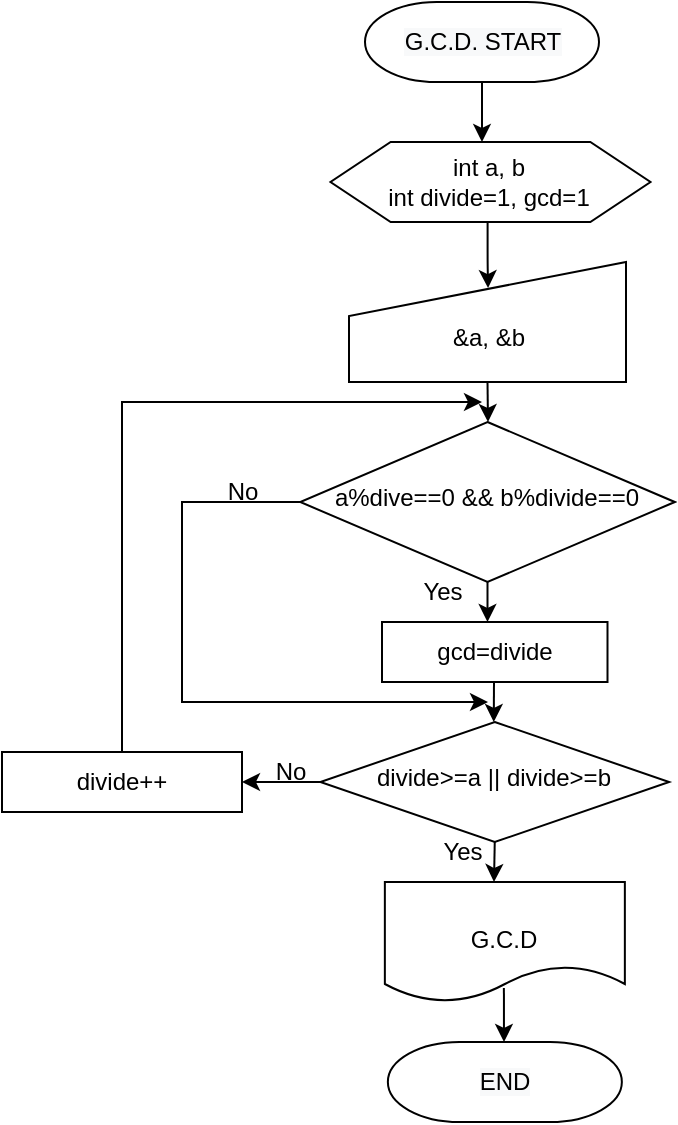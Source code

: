 <mxfile version="20.2.7" type="github">
  <diagram id="C5RBs43oDa-KdzZeNtuy" name="Page-1">
    <mxGraphModel dx="850" dy="583" grid="0" gridSize="10" guides="1" tooltips="1" connect="1" arrows="1" fold="1" page="1" pageScale="1" pageWidth="827" pageHeight="1169" background="none" math="0" shadow="0">
      <root>
        <mxCell id="WIyWlLk6GJQsqaUBKTNV-0" />
        <mxCell id="WIyWlLk6GJQsqaUBKTNV-1" parent="WIyWlLk6GJQsqaUBKTNV-0" />
        <mxCell id="2qad8ecKXoKiEnVZrQ0q-31" value="" style="edgeStyle=orthogonalEdgeStyle;orthogonalLoop=1;jettySize=auto;html=1;entryX=0.468;entryY=0;entryDx=0;entryDy=0;entryPerimeter=0;" edge="1" parent="WIyWlLk6GJQsqaUBKTNV-1" source="WIyWlLk6GJQsqaUBKTNV-10" target="2qad8ecKXoKiEnVZrQ0q-14">
          <mxGeometry relative="1" as="geometry" />
        </mxCell>
        <mxCell id="WIyWlLk6GJQsqaUBKTNV-10" value="a%dive==0 &amp;amp;&amp;amp; b%divide==0" style="rhombus;whiteSpace=wrap;html=1;shadow=0;fontFamily=Helvetica;fontSize=12;align=center;strokeWidth=1;spacing=6;spacingTop=-4;" parent="WIyWlLk6GJQsqaUBKTNV-1" vertex="1">
          <mxGeometry x="289.13" y="260" width="187.25" height="80" as="geometry" />
        </mxCell>
        <mxCell id="2qad8ecKXoKiEnVZrQ0q-2" value="" style="verticalLabelPosition=bottom;verticalAlign=top;html=1;shape=hexagon;perimeter=hexagonPerimeter2;arcSize=6;size=0.188;rounded=0;shadow=0;glass=0;" vertex="1" parent="WIyWlLk6GJQsqaUBKTNV-1">
          <mxGeometry x="304.25" y="120" width="160" height="40" as="geometry" />
        </mxCell>
        <mxCell id="2qad8ecKXoKiEnVZrQ0q-4" value="&lt;br&gt;&amp;amp;a, &amp;amp;b" style="html=1;strokeWidth=1;shape=manualInput;whiteSpace=wrap;rounded=0;size=27;arcSize=11;shadow=0;glass=0;" vertex="1" parent="WIyWlLk6GJQsqaUBKTNV-1">
          <mxGeometry x="313.5" y="180" width="138.5" height="60" as="geometry" />
        </mxCell>
        <mxCell id="2qad8ecKXoKiEnVZrQ0q-5" value="&lt;span style=&quot;color: rgb(0, 0, 0); font-family: Helvetica; font-size: 12px; font-style: normal; font-variant-ligatures: normal; font-variant-caps: normal; font-weight: 400; letter-spacing: normal; orphans: 2; text-indent: 0px; text-transform: none; widows: 2; word-spacing: 0px; -webkit-text-stroke-width: 0px; background-color: rgb(248, 249, 250); text-decoration-thickness: initial; text-decoration-style: initial; text-decoration-color: initial; float: none; display: inline !important;&quot;&gt;G.C.D. START&lt;/span&gt;" style="strokeWidth=1;html=1;shape=mxgraph.flowchart.terminator;whiteSpace=wrap;rounded=0;shadow=0;glass=0;align=center;" vertex="1" parent="WIyWlLk6GJQsqaUBKTNV-1">
          <mxGeometry x="321.5" y="50" width="117" height="40" as="geometry" />
        </mxCell>
        <mxCell id="2qad8ecKXoKiEnVZrQ0q-27" value="" style="edgeStyle=orthogonalEdgeStyle;orthogonalLoop=1;jettySize=auto;html=1;entryX=0.502;entryY=0.217;entryDx=0;entryDy=0;entryPerimeter=0;" edge="1" parent="WIyWlLk6GJQsqaUBKTNV-1" source="2qad8ecKXoKiEnVZrQ0q-12" target="2qad8ecKXoKiEnVZrQ0q-4">
          <mxGeometry relative="1" as="geometry" />
        </mxCell>
        <mxCell id="2qad8ecKXoKiEnVZrQ0q-12" value="int a, b&lt;br&gt;int divide=1, gcd=1" style="text;html=1;resizable=0;autosize=1;align=center;verticalAlign=middle;points=[];fillColor=none;strokeColor=none;rounded=0;shadow=0;glass=0;" vertex="1" parent="WIyWlLk6GJQsqaUBKTNV-1">
          <mxGeometry x="322.75" y="120" width="120" height="40" as="geometry" />
        </mxCell>
        <mxCell id="2qad8ecKXoKiEnVZrQ0q-14" value="gcd=divide" style="rounded=0;whiteSpace=wrap;html=1;shadow=0;glass=0;strokeWidth=1;" vertex="1" parent="WIyWlLk6GJQsqaUBKTNV-1">
          <mxGeometry x="330" y="360" width="112.75" height="30" as="geometry" />
        </mxCell>
        <mxCell id="2qad8ecKXoKiEnVZrQ0q-41" value="" style="edgeStyle=orthogonalEdgeStyle;orthogonalLoop=1;jettySize=auto;html=1;" edge="1" parent="WIyWlLk6GJQsqaUBKTNV-1" source="2qad8ecKXoKiEnVZrQ0q-15" target="2qad8ecKXoKiEnVZrQ0q-18">
          <mxGeometry relative="1" as="geometry" />
        </mxCell>
        <mxCell id="2qad8ecKXoKiEnVZrQ0q-15" value="divide&amp;gt;=a || divide&amp;gt;=b" style="rhombus;whiteSpace=wrap;html=1;shadow=0;fontFamily=Helvetica;fontSize=12;align=center;strokeWidth=1;spacing=6;spacingTop=-4;" vertex="1" parent="WIyWlLk6GJQsqaUBKTNV-1">
          <mxGeometry x="299.19" y="410" width="174.37" height="60" as="geometry" />
        </mxCell>
        <mxCell id="2qad8ecKXoKiEnVZrQ0q-40" value="" style="edgeStyle=orthogonalEdgeStyle;orthogonalLoop=1;jettySize=auto;html=1;exitX=0.496;exitY=0.883;exitDx=0;exitDy=0;exitPerimeter=0;" edge="1" parent="WIyWlLk6GJQsqaUBKTNV-1" source="2qad8ecKXoKiEnVZrQ0q-16" target="2qad8ecKXoKiEnVZrQ0q-17">
          <mxGeometry relative="1" as="geometry" />
        </mxCell>
        <mxCell id="2qad8ecKXoKiEnVZrQ0q-16" value="&lt;br&gt;G.C.D" style="shape=document;whiteSpace=wrap;html=1;boundedLbl=1;shadow=0;glass=0;strokeWidth=1;" vertex="1" parent="WIyWlLk6GJQsqaUBKTNV-1">
          <mxGeometry x="331.43" y="490" width="120" height="60" as="geometry" />
        </mxCell>
        <mxCell id="2qad8ecKXoKiEnVZrQ0q-17" value="&lt;span style=&quot;color: rgb(0, 0, 0); font-family: Helvetica; font-size: 12px; font-style: normal; font-variant-ligatures: normal; font-variant-caps: normal; font-weight: 400; letter-spacing: normal; orphans: 2; text-indent: 0px; text-transform: none; widows: 2; word-spacing: 0px; -webkit-text-stroke-width: 0px; background-color: rgb(248, 249, 250); text-decoration-thickness: initial; text-decoration-style: initial; text-decoration-color: initial; float: none; display: inline !important;&quot;&gt;END&lt;/span&gt;" style="strokeWidth=1;html=1;shape=mxgraph.flowchart.terminator;whiteSpace=wrap;rounded=0;shadow=0;glass=0;align=center;" vertex="1" parent="WIyWlLk6GJQsqaUBKTNV-1">
          <mxGeometry x="332.93" y="570" width="117" height="40" as="geometry" />
        </mxCell>
        <mxCell id="2qad8ecKXoKiEnVZrQ0q-18" value="divide++" style="rounded=0;whiteSpace=wrap;html=1;shadow=0;glass=0;strokeWidth=1;" vertex="1" parent="WIyWlLk6GJQsqaUBKTNV-1">
          <mxGeometry x="140" y="425" width="120" height="30" as="geometry" />
        </mxCell>
        <mxCell id="2qad8ecKXoKiEnVZrQ0q-22" value="" style="endArrow=classic;html=1;entryX=0.477;entryY=0;entryDx=0;entryDy=0;entryPerimeter=0;" edge="1" parent="WIyWlLk6GJQsqaUBKTNV-1" target="2qad8ecKXoKiEnVZrQ0q-12">
          <mxGeometry width="50" height="50" relative="1" as="geometry">
            <mxPoint x="380" y="90" as="sourcePoint" />
            <mxPoint x="430" y="40" as="targetPoint" />
          </mxGeometry>
        </mxCell>
        <mxCell id="2qad8ecKXoKiEnVZrQ0q-29" value="" style="endArrow=classic;html=1;exitX=0.5;exitY=1;exitDx=0;exitDy=0;" edge="1" parent="WIyWlLk6GJQsqaUBKTNV-1" source="2qad8ecKXoKiEnVZrQ0q-4">
          <mxGeometry width="50" height="50" relative="1" as="geometry">
            <mxPoint x="390" y="100" as="sourcePoint" />
            <mxPoint x="383" y="260" as="targetPoint" />
          </mxGeometry>
        </mxCell>
        <mxCell id="2qad8ecKXoKiEnVZrQ0q-33" value="" style="endArrow=classic;html=1;" edge="1" parent="WIyWlLk6GJQsqaUBKTNV-1">
          <mxGeometry width="50" height="50" relative="1" as="geometry">
            <mxPoint x="386" y="390" as="sourcePoint" />
            <mxPoint x="385.88" y="410" as="targetPoint" />
          </mxGeometry>
        </mxCell>
        <mxCell id="2qad8ecKXoKiEnVZrQ0q-39" value="" style="endArrow=classic;html=1;exitX=0.5;exitY=1;exitDx=0;exitDy=0;" edge="1" parent="WIyWlLk6GJQsqaUBKTNV-1" source="2qad8ecKXoKiEnVZrQ0q-15">
          <mxGeometry width="50" height="50" relative="1" as="geometry">
            <mxPoint x="390" y="440" as="sourcePoint" />
            <mxPoint x="386" y="490" as="targetPoint" />
          </mxGeometry>
        </mxCell>
        <mxCell id="2qad8ecKXoKiEnVZrQ0q-46" value="" style="edgeStyle=segmentEdgeStyle;endArrow=classic;html=1;rounded=0;exitX=0.5;exitY=0;exitDx=0;exitDy=0;" edge="1" parent="WIyWlLk6GJQsqaUBKTNV-1" source="2qad8ecKXoKiEnVZrQ0q-18">
          <mxGeometry width="50" height="50" relative="1" as="geometry">
            <mxPoint x="200" y="420" as="sourcePoint" />
            <mxPoint x="380" y="250" as="targetPoint" />
            <Array as="points">
              <mxPoint x="200" y="250" />
            </Array>
          </mxGeometry>
        </mxCell>
        <mxCell id="2qad8ecKXoKiEnVZrQ0q-47" value="" style="edgeStyle=segmentEdgeStyle;endArrow=classic;html=1;rounded=0;exitX=0;exitY=0.5;exitDx=0;exitDy=0;" edge="1" parent="WIyWlLk6GJQsqaUBKTNV-1" source="WIyWlLk6GJQsqaUBKTNV-10">
          <mxGeometry width="50" height="50" relative="1" as="geometry">
            <mxPoint x="240" y="280" as="sourcePoint" />
            <mxPoint x="383" y="400" as="targetPoint" />
            <Array as="points">
              <mxPoint x="230" y="300" />
            </Array>
          </mxGeometry>
        </mxCell>
        <mxCell id="2qad8ecKXoKiEnVZrQ0q-48" value="No" style="text;html=1;resizable=0;autosize=1;align=center;verticalAlign=middle;points=[];fillColor=none;strokeColor=none;rounded=0;shadow=0;glass=0;opacity=0;" vertex="1" parent="WIyWlLk6GJQsqaUBKTNV-1">
          <mxGeometry x="240" y="280" width="40" height="30" as="geometry" />
        </mxCell>
        <mxCell id="2qad8ecKXoKiEnVZrQ0q-50" value="No" style="text;html=1;resizable=0;autosize=1;align=center;verticalAlign=middle;points=[];fillColor=none;strokeColor=none;rounded=0;shadow=0;glass=0;opacity=0;" vertex="1" parent="WIyWlLk6GJQsqaUBKTNV-1">
          <mxGeometry x="264.25" y="420" width="40" height="30" as="geometry" />
        </mxCell>
        <mxCell id="2qad8ecKXoKiEnVZrQ0q-51" value="Yes" style="text;html=1;resizable=0;autosize=1;align=center;verticalAlign=middle;points=[];fillColor=none;strokeColor=none;rounded=0;shadow=0;glass=0;opacity=0;" vertex="1" parent="WIyWlLk6GJQsqaUBKTNV-1">
          <mxGeometry x="340" y="330" width="40" height="30" as="geometry" />
        </mxCell>
        <mxCell id="2qad8ecKXoKiEnVZrQ0q-52" value="Yes" style="text;html=1;resizable=0;autosize=1;align=center;verticalAlign=middle;points=[];fillColor=none;strokeColor=none;rounded=0;shadow=0;glass=0;opacity=0;" vertex="1" parent="WIyWlLk6GJQsqaUBKTNV-1">
          <mxGeometry x="350" y="460" width="40" height="30" as="geometry" />
        </mxCell>
      </root>
    </mxGraphModel>
  </diagram>
</mxfile>
